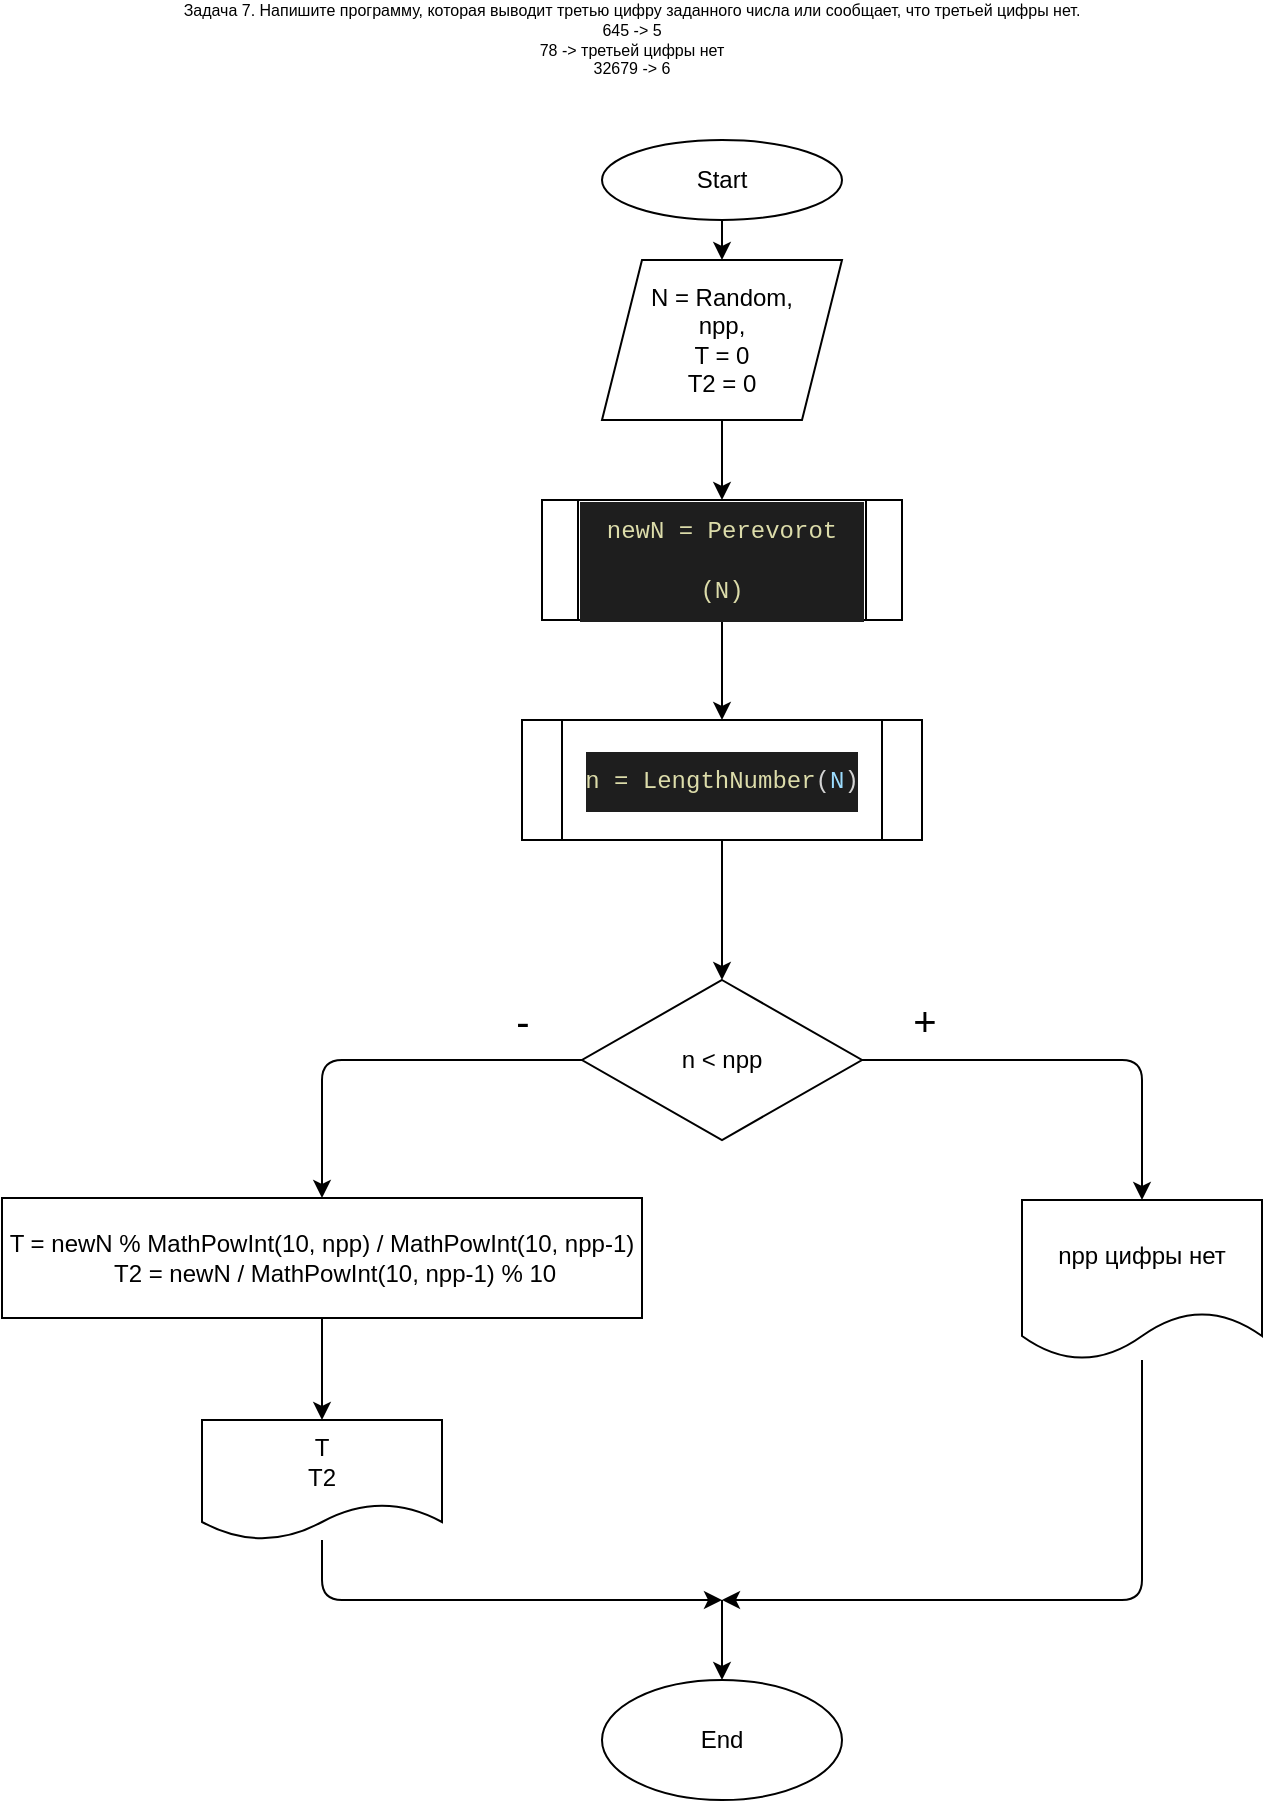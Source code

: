 <mxfile>
    <diagram id="ajxpqL0-z2_5kK1_hGB2" name="Page-1">
        <mxGraphModel dx="594" dy="214" grid="1" gridSize="10" guides="1" tooltips="1" connect="1" arrows="1" fold="1" page="1" pageScale="1" pageWidth="827" pageHeight="1169" math="0" shadow="0">
            <root>
                <mxCell id="0"/>
                <mxCell id="1" parent="0"/>
                <mxCell id="7" value="" style="edgeStyle=none;html=1;" edge="1" parent="1" source="2" target="6">
                    <mxGeometry relative="1" as="geometry"/>
                </mxCell>
                <mxCell id="2" value="Start" style="ellipse;whiteSpace=wrap;html=1;" vertex="1" parent="1">
                    <mxGeometry x="310" y="100" width="120" height="40" as="geometry"/>
                </mxCell>
                <mxCell id="9" value="" style="edgeStyle=none;html=1;" edge="1" parent="1" source="6" target="8">
                    <mxGeometry relative="1" as="geometry"/>
                </mxCell>
                <mxCell id="6" value="N = Random,&lt;br&gt;npp,&lt;br&gt;T = 0&lt;br&gt;T2 = 0" style="shape=parallelogram;perimeter=parallelogramPerimeter;whiteSpace=wrap;html=1;fixedSize=1;" vertex="1" parent="1">
                    <mxGeometry x="310" y="160" width="120" height="80" as="geometry"/>
                </mxCell>
                <mxCell id="11" value="" style="edgeStyle=none;html=1;fontSize=12;" edge="1" parent="1" source="8" target="10">
                    <mxGeometry relative="1" as="geometry"/>
                </mxCell>
                <mxCell id="8" value="&lt;div style=&quot;color: rgb(212 , 212 , 212) ; background-color: rgb(30 , 30 , 30) ; font-family: &amp;#34;consolas&amp;#34; , &amp;#34;courier new&amp;#34; , monospace ; line-height: 30px&quot;&gt;&lt;span style=&quot;color: rgb(220 , 220 , 170)&quot;&gt;&lt;font style=&quot;font-size: 12px&quot;&gt;newN = Perevorot (N)&lt;/font&gt;&lt;/span&gt;&lt;/div&gt;" style="shape=process;whiteSpace=wrap;html=1;backgroundOutline=1;" vertex="1" parent="1">
                    <mxGeometry x="280" y="280" width="180" height="60" as="geometry"/>
                </mxCell>
                <mxCell id="14" value="" style="edgeStyle=none;html=1;fontSize=12;" edge="1" parent="1" source="10" target="13">
                    <mxGeometry relative="1" as="geometry"/>
                </mxCell>
                <mxCell id="10" value="&lt;div style=&quot;background-color: rgb(30 , 30 , 30) ; font-family: &amp;#34;consolas&amp;#34; , &amp;#34;courier new&amp;#34; , monospace ; line-height: 30px ; color: rgb(212 , 212 , 212)&quot;&gt;&lt;span style=&quot;color: #dcdcaa&quot;&gt;n = LengthNumber&lt;/span&gt;(&lt;span style=&quot;color: #9cdcfe&quot;&gt;N&lt;/span&gt;)&lt;/div&gt;" style="shape=process;whiteSpace=wrap;html=1;backgroundOutline=1;" vertex="1" parent="1">
                    <mxGeometry x="270" y="390" width="200" height="60" as="geometry"/>
                </mxCell>
                <mxCell id="16" value="" style="edgeStyle=none;html=1;fontSize=12;" edge="1" parent="1" source="13" target="15">
                    <mxGeometry relative="1" as="geometry">
                        <Array as="points">
                            <mxPoint x="580" y="560"/>
                        </Array>
                    </mxGeometry>
                </mxCell>
                <mxCell id="29" value="+" style="edgeLabel;html=1;align=center;verticalAlign=middle;resizable=0;points=[];fontSize=20;" vertex="1" connectable="0" parent="16">
                    <mxGeometry x="-0.654" y="-1" relative="1" as="geometry">
                        <mxPoint x="-6" y="-21" as="offset"/>
                    </mxGeometry>
                </mxCell>
                <mxCell id="18" value="" style="edgeStyle=none;html=1;fontSize=12;" edge="1" parent="1" source="13" target="17">
                    <mxGeometry relative="1" as="geometry">
                        <Array as="points">
                            <mxPoint x="170" y="560"/>
                        </Array>
                    </mxGeometry>
                </mxCell>
                <mxCell id="30" value="-" style="edgeLabel;html=1;align=center;verticalAlign=middle;resizable=0;points=[];fontSize=20;" vertex="1" connectable="0" parent="18">
                    <mxGeometry x="-0.9" y="-2" relative="1" as="geometry">
                        <mxPoint x="-20" y="-18" as="offset"/>
                    </mxGeometry>
                </mxCell>
                <mxCell id="13" value="n &amp;lt; npp" style="rhombus;whiteSpace=wrap;html=1;" vertex="1" parent="1">
                    <mxGeometry x="300" y="520" width="140" height="80" as="geometry"/>
                </mxCell>
                <mxCell id="24" value="" style="edgeStyle=none;html=1;fontSize=8;" edge="1" parent="1" source="15">
                    <mxGeometry relative="1" as="geometry">
                        <mxPoint x="370" y="830" as="targetPoint"/>
                        <Array as="points">
                            <mxPoint x="580" y="830"/>
                        </Array>
                    </mxGeometry>
                </mxCell>
                <mxCell id="15" value="npp цифры нет" style="shape=document;whiteSpace=wrap;html=1;boundedLbl=1;" vertex="1" parent="1">
                    <mxGeometry x="520" y="630" width="120" height="80" as="geometry"/>
                </mxCell>
                <mxCell id="20" value="" style="edgeStyle=none;html=1;fontSize=8;" edge="1" parent="1" source="17" target="19">
                    <mxGeometry relative="1" as="geometry"/>
                </mxCell>
                <mxCell id="17" value="&lt;div&gt;T = newN % MathPowInt(10, npp) / MathPowInt(10, npp-1)&lt;/div&gt;&lt;div&gt;&amp;nbsp; &amp;nbsp; T2 = newN / MathPowInt(10, npp-1) % 10&lt;/div&gt;" style="whiteSpace=wrap;html=1;" vertex="1" parent="1">
                    <mxGeometry x="10" y="629" width="320" height="60" as="geometry"/>
                </mxCell>
                <mxCell id="22" value="" style="edgeStyle=none;html=1;fontSize=8;" edge="1" parent="1" source="19">
                    <mxGeometry relative="1" as="geometry">
                        <mxPoint x="370" y="830" as="targetPoint"/>
                        <Array as="points">
                            <mxPoint x="170" y="830"/>
                        </Array>
                    </mxGeometry>
                </mxCell>
                <mxCell id="19" value="T&lt;br&gt;T2" style="shape=document;whiteSpace=wrap;html=1;boundedLbl=1;" vertex="1" parent="1">
                    <mxGeometry x="110" y="740" width="120" height="60" as="geometry"/>
                </mxCell>
                <mxCell id="21" value="End" style="ellipse;whiteSpace=wrap;html=1;" vertex="1" parent="1">
                    <mxGeometry x="310" y="870" width="120" height="60" as="geometry"/>
                </mxCell>
                <mxCell id="27" value="" style="endArrow=classic;html=1;fontSize=8;entryX=0.5;entryY=0;entryDx=0;entryDy=0;" edge="1" parent="1" target="21">
                    <mxGeometry width="50" height="50" relative="1" as="geometry">
                        <mxPoint x="370" y="830" as="sourcePoint"/>
                        <mxPoint x="370" y="860" as="targetPoint"/>
                    </mxGeometry>
                </mxCell>
                <mxCell id="28" value="&lt;div&gt;Задача 7. Напишите программу, которая выводит третью цифру заданного числа или сообщает, что третьей цифры нет.&lt;/div&gt;&lt;div&gt;645 -&amp;gt; 5&lt;/div&gt;&lt;div&gt;78 -&amp;gt; третьей цифры нет&lt;/div&gt;&lt;div&gt;32679 -&amp;gt; 6&lt;/div&gt;" style="text;html=1;strokeColor=none;fillColor=none;align=center;verticalAlign=middle;whiteSpace=wrap;rounded=0;fontSize=8;" vertex="1" parent="1">
                    <mxGeometry x="90" y="30" width="470" height="40" as="geometry"/>
                </mxCell>
            </root>
        </mxGraphModel>
    </diagram>
</mxfile>